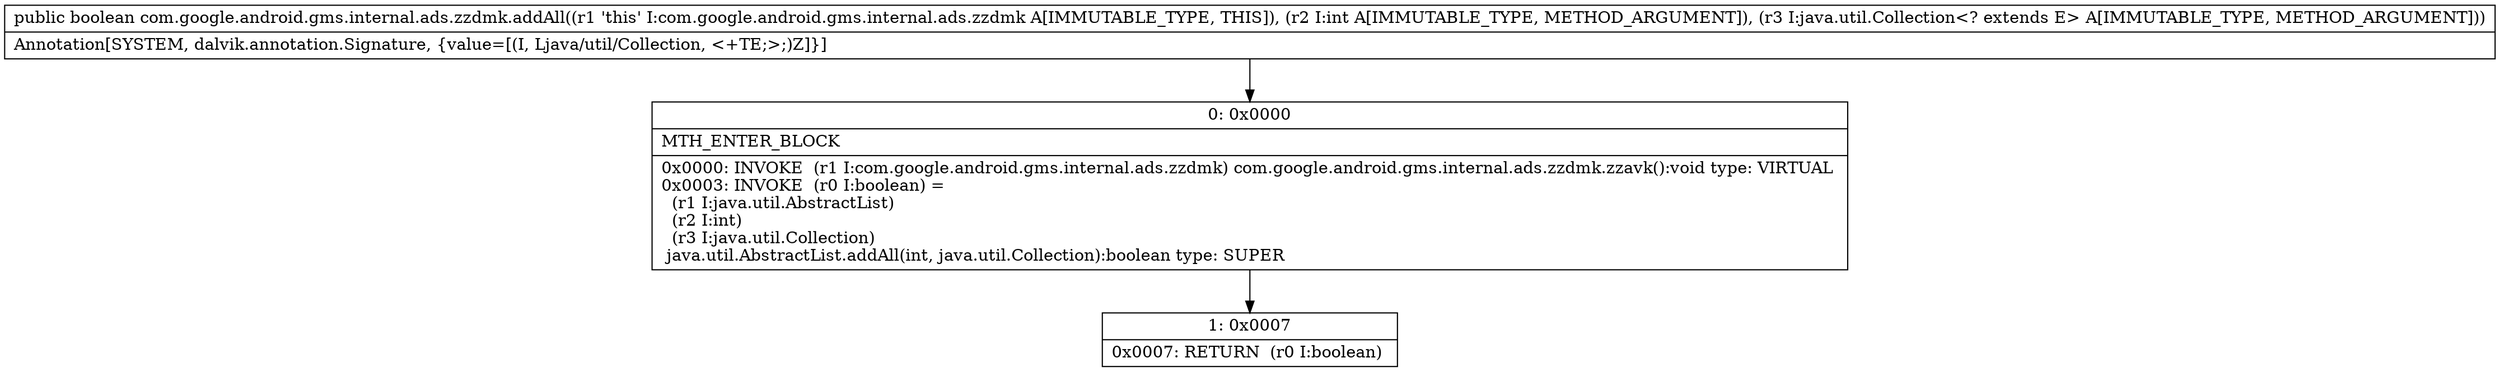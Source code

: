 digraph "CFG forcom.google.android.gms.internal.ads.zzdmk.addAll(ILjava\/util\/Collection;)Z" {
Node_0 [shape=record,label="{0\:\ 0x0000|MTH_ENTER_BLOCK\l|0x0000: INVOKE  (r1 I:com.google.android.gms.internal.ads.zzdmk) com.google.android.gms.internal.ads.zzdmk.zzavk():void type: VIRTUAL \l0x0003: INVOKE  (r0 I:boolean) = \l  (r1 I:java.util.AbstractList)\l  (r2 I:int)\l  (r3 I:java.util.Collection)\l java.util.AbstractList.addAll(int, java.util.Collection):boolean type: SUPER \l}"];
Node_1 [shape=record,label="{1\:\ 0x0007|0x0007: RETURN  (r0 I:boolean) \l}"];
MethodNode[shape=record,label="{public boolean com.google.android.gms.internal.ads.zzdmk.addAll((r1 'this' I:com.google.android.gms.internal.ads.zzdmk A[IMMUTABLE_TYPE, THIS]), (r2 I:int A[IMMUTABLE_TYPE, METHOD_ARGUMENT]), (r3 I:java.util.Collection\<? extends E\> A[IMMUTABLE_TYPE, METHOD_ARGUMENT]))  | Annotation[SYSTEM, dalvik.annotation.Signature, \{value=[(I, Ljava\/util\/Collection, \<+TE;\>;)Z]\}]\l}"];
MethodNode -> Node_0;
Node_0 -> Node_1;
}

